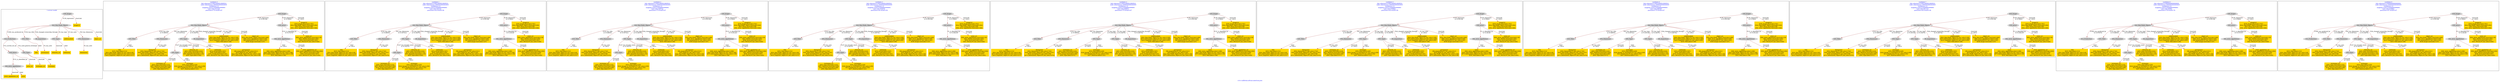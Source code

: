 digraph n0 {
fontcolor="blue"
remincross="true"
label="s14-s-california-african-american.json"
subgraph cluster_0 {
label="1-correct model"
n2[style="filled",color="white",fillcolor="lightgray",label="E12_Production1"];
n3[style="filled",color="white",fillcolor="lightgray",label="E39_Actor1"];
n4[style="filled",color="white",fillcolor="lightgray",label="E55_Type1"];
n5[style="filled",color="white",fillcolor="lightgray",label="E22_Man-Made_Object1"];
n6[style="filled",color="white",fillcolor="lightgray",label="E35_Title1"];
n7[style="filled",color="white",fillcolor="lightgray",label="E8_Acquisition1"];
n8[style="filled",color="white",fillcolor="lightgray",label="E55_Type2"];
n9[shape="plaintext",style="filled",fillcolor="gold",label="additionalInfo"];
n10[style="filled",color="white",fillcolor="lightgray",label="E54_Dimension1"];
n11[shape="plaintext",style="filled",fillcolor="gold",label="object_uri"];
n12[shape="plaintext",style="filled",fillcolor="gold",label="title"];
n13[style="filled",color="white",fillcolor="lightgray",label="E38_Image1"];
n14[shape="plaintext",style="filled",fillcolor="gold",label="imageUrl"];
n15[style="filled",color="white",fillcolor="lightgray",label="E82_Actor_Appellation1"];
n16[shape="plaintext",style="filled",fillcolor="gold",label="artist_uri"];
n17[shape="plaintext",style="filled",fillcolor="gold",label="dimensions"];
n18[shape="plaintext",style="filled",fillcolor="gold",label="technique_uri"];
n19[shape="plaintext",style="filled",fillcolor="gold",label="technique"];
n20[shape="plaintext",style="filled",fillcolor="gold",label="ethnicity_uri"];
n21[shape="plaintext",style="filled",fillcolor="gold",label="enthnicity"];
n22[shape="plaintext",style="filled",fillcolor="gold",label="artist_appellation_uri"];
n23[shape="plaintext",style="filled",fillcolor="gold",label="artist"];
n24[shape="plaintext",style="filled",fillcolor="gold",label="provenance"];
}
subgraph cluster_1 {
label="candidate 0\nlink coherence:0.09523809523809523\nnode coherence:0.13636363636363635\nconfidence:1.0\nmapping score:0.43006993006993\ncost:1302.531229\n-precision:0.75-recall:0.67"
n26[style="filled",color="white",fillcolor="lightgray",label="E22_Man-Made_Object1"];
n27[style="filled",color="white",fillcolor="lightgray",label="E35_Title1"];
n28[style="filled",color="white",fillcolor="lightgray",label="E54_Dimension1"];
n29[style="filled",color="white",fillcolor="lightgray",label="E55_Type2"];
n30[style="filled",color="white",fillcolor="lightgray",label="E8_Acquisition1"];
n31[style="filled",color="white",fillcolor="lightgray",label="E38_Image1"];
n32[style="filled",color="white",fillcolor="lightgray",label="E39_Actor1"];
n33[style="filled",color="white",fillcolor="lightgray",label="E82_Actor_Appellation1"];
n34[style="filled",color="white",fillcolor="lightgray",label="E55_Type1"];
n35[shape="plaintext",style="filled",fillcolor="gold",label="additionalInfo\n[E22_Man-Made_Object,P3_has_note,0.328]\n[E73_Information_Object,P3_has_note,0.268]\n[E33_Linguistic_Object,P3_has_note,0.255]\n[E35_Title,label,0.149]"];
n36[shape="plaintext",style="filled",fillcolor="gold",label="ethnicity_uri\n[E55_Type,classLink,0.633]\n[E74_Group,classLink,0.174]\n[E57_Material,classLink,0.152]\n[E55_Type,label,0.042]"];
n37[shape="plaintext",style="filled",fillcolor="gold",label="artist_uri\n[E82_Actor_Appellation,classLink,0.39]\n[E21_Person,classLink,0.293]\n[E39_Actor,classLink,0.291]\n[E21_Person,P3_has_note,0.026]"];
n38[shape="plaintext",style="filled",fillcolor="gold",label="provenance\n[E8_Acquisition,P3_has_note,0.511]\n[E30_Right,P3_has_note,0.302]\n[E22_Man-Made_Object,P3_has_note,0.108]\n[E73_Information_Object,P3_has_note,0.08]"];
n39[shape="plaintext",style="filled",fillcolor="gold",label="enthnicity\n[E74_Group,label,0.507]\n[E55_Type,label,0.245]\n[E74_Group,classLink,0.167]\n[E21_Person,P3_has_note,0.081]"];
n40[shape="plaintext",style="filled",fillcolor="gold",label="technique_uri\n[E55_Type,classLink,0.416]\n[E57_Material,classLink,0.265]\n[E74_Group,classLink,0.248]\n[E55_Type,label,0.071]"];
n41[shape="plaintext",style="filled",fillcolor="gold",label="dimensions\n[E54_Dimension,P3_has_note,0.743]\n[E22_Man-Made_Object,P3_has_note,0.101]\n[E34_Inscription,P3_has_note,0.08]\n[E73_Information_Object,P3_has_note,0.075]"];
n42[shape="plaintext",style="filled",fillcolor="gold",label="imageUrl\n[E38_Image,classLink,0.761]\n[E22_Man-Made_Object,classLink,0.092]\n[E53_Place,classLink,0.08]\n[E82_Actor_Appellation,classLink,0.068]"];
n43[shape="plaintext",style="filled",fillcolor="gold",label="title\n[E35_Title,label,0.312]\n[E22_Man-Made_Object,P3_has_note,0.26]\n[E73_Information_Object,P3_has_note,0.216]\n[E33_Linguistic_Object,P3_has_note,0.211]"];
n44[shape="plaintext",style="filled",fillcolor="gold",label="artist\n[E82_Actor_Appellation,label,0.496]\n[E22_Man-Made_Object,P3_has_note,0.198]\n[E73_Information_Object,P3_has_note,0.158]\n[E35_Title,label,0.148]"];
n45[shape="plaintext",style="filled",fillcolor="gold",label="artist_appellation_uri\n[E82_Actor_Appellation,classLink,0.684]\n[E21_Person,classLink,0.254]\n[E39_Actor,classLink,0.057]\n[E21_Person,P3_has_note,0.005]"];
n46[shape="plaintext",style="filled",fillcolor="gold",label="technique\n[E55_Type,label,0.428]\n[E29_Design_or_Procedure,P3_has_note,0.258]\n[E12_Production,P3_has_note,0.193]\n[E57_Material,label,0.121]"];
n47[shape="plaintext",style="filled",fillcolor="gold",label="object_uri\n[E22_Man-Made_Object,classLink,0.466]\n[E82_Actor_Appellation,label,0.206]\n[E8_Acquisition,P3_has_note,0.181]\n[E38_Image,classLink,0.147]"];
}
subgraph cluster_2 {
label="candidate 1\nlink coherence:0.09523809523809523\nnode coherence:0.13636363636363635\nconfidence:1.0\nmapping score:0.43006993006993\ncost:1302.540161\n-precision:0.62-recall:0.56"
n49[style="filled",color="white",fillcolor="lightgray",label="E22_Man-Made_Object1"];
n50[style="filled",color="white",fillcolor="lightgray",label="E35_Title1"];
n51[style="filled",color="white",fillcolor="lightgray",label="E54_Dimension1"];
n52[style="filled",color="white",fillcolor="lightgray",label="E55_Type2"];
n53[style="filled",color="white",fillcolor="lightgray",label="E8_Acquisition1"];
n54[style="filled",color="white",fillcolor="lightgray",label="E38_Image1"];
n55[style="filled",color="white",fillcolor="lightgray",label="E39_Actor1"];
n56[style="filled",color="white",fillcolor="lightgray",label="E82_Actor_Appellation1"];
n57[style="filled",color="white",fillcolor="lightgray",label="E55_Type1"];
n58[shape="plaintext",style="filled",fillcolor="gold",label="additionalInfo\n[E22_Man-Made_Object,P3_has_note,0.328]\n[E73_Information_Object,P3_has_note,0.268]\n[E33_Linguistic_Object,P3_has_note,0.255]\n[E35_Title,label,0.149]"];
n59[shape="plaintext",style="filled",fillcolor="gold",label="ethnicity_uri\n[E55_Type,classLink,0.633]\n[E74_Group,classLink,0.174]\n[E57_Material,classLink,0.152]\n[E55_Type,label,0.042]"];
n60[shape="plaintext",style="filled",fillcolor="gold",label="artist_uri\n[E82_Actor_Appellation,classLink,0.39]\n[E21_Person,classLink,0.293]\n[E39_Actor,classLink,0.291]\n[E21_Person,P3_has_note,0.026]"];
n61[shape="plaintext",style="filled",fillcolor="gold",label="provenance\n[E8_Acquisition,P3_has_note,0.511]\n[E30_Right,P3_has_note,0.302]\n[E22_Man-Made_Object,P3_has_note,0.108]\n[E73_Information_Object,P3_has_note,0.08]"];
n62[shape="plaintext",style="filled",fillcolor="gold",label="enthnicity\n[E74_Group,label,0.507]\n[E55_Type,label,0.245]\n[E74_Group,classLink,0.167]\n[E21_Person,P3_has_note,0.081]"];
n63[shape="plaintext",style="filled",fillcolor="gold",label="technique_uri\n[E55_Type,classLink,0.416]\n[E57_Material,classLink,0.265]\n[E74_Group,classLink,0.248]\n[E55_Type,label,0.071]"];
n64[shape="plaintext",style="filled",fillcolor="gold",label="dimensions\n[E54_Dimension,P3_has_note,0.743]\n[E22_Man-Made_Object,P3_has_note,0.101]\n[E34_Inscription,P3_has_note,0.08]\n[E73_Information_Object,P3_has_note,0.075]"];
n65[shape="plaintext",style="filled",fillcolor="gold",label="imageUrl\n[E38_Image,classLink,0.761]\n[E22_Man-Made_Object,classLink,0.092]\n[E53_Place,classLink,0.08]\n[E82_Actor_Appellation,classLink,0.068]"];
n66[shape="plaintext",style="filled",fillcolor="gold",label="title\n[E35_Title,label,0.312]\n[E22_Man-Made_Object,P3_has_note,0.26]\n[E73_Information_Object,P3_has_note,0.216]\n[E33_Linguistic_Object,P3_has_note,0.211]"];
n67[shape="plaintext",style="filled",fillcolor="gold",label="artist\n[E82_Actor_Appellation,label,0.496]\n[E22_Man-Made_Object,P3_has_note,0.198]\n[E73_Information_Object,P3_has_note,0.158]\n[E35_Title,label,0.148]"];
n68[shape="plaintext",style="filled",fillcolor="gold",label="artist_appellation_uri\n[E82_Actor_Appellation,classLink,0.684]\n[E21_Person,classLink,0.254]\n[E39_Actor,classLink,0.057]\n[E21_Person,P3_has_note,0.005]"];
n69[shape="plaintext",style="filled",fillcolor="gold",label="technique\n[E55_Type,label,0.428]\n[E29_Design_or_Procedure,P3_has_note,0.258]\n[E12_Production,P3_has_note,0.193]\n[E57_Material,label,0.121]"];
n70[shape="plaintext",style="filled",fillcolor="gold",label="object_uri\n[E22_Man-Made_Object,classLink,0.466]\n[E82_Actor_Appellation,label,0.206]\n[E8_Acquisition,P3_has_note,0.181]\n[E38_Image,classLink,0.147]"];
}
subgraph cluster_3 {
label="candidate 2\nlink coherence:0.09523809523809523\nnode coherence:0.13636363636363635\nconfidence:1.0\nmapping score:0.43006993006993\ncost:1302.549724\n-precision:0.75-recall:0.67"
n72[style="filled",color="white",fillcolor="lightgray",label="E22_Man-Made_Object1"];
n73[style="filled",color="white",fillcolor="lightgray",label="E35_Title1"];
n74[style="filled",color="white",fillcolor="lightgray",label="E54_Dimension1"];
n75[style="filled",color="white",fillcolor="lightgray",label="E55_Type2"];
n76[style="filled",color="white",fillcolor="lightgray",label="E8_Acquisition1"];
n77[style="filled",color="white",fillcolor="lightgray",label="E38_Image1"];
n78[style="filled",color="white",fillcolor="lightgray",label="E39_Actor1"];
n79[style="filled",color="white",fillcolor="lightgray",label="E82_Actor_Appellation2"];
n80[style="filled",color="white",fillcolor="lightgray",label="E55_Type1"];
n81[shape="plaintext",style="filled",fillcolor="gold",label="additionalInfo\n[E22_Man-Made_Object,P3_has_note,0.328]\n[E73_Information_Object,P3_has_note,0.268]\n[E33_Linguistic_Object,P3_has_note,0.255]\n[E35_Title,label,0.149]"];
n82[shape="plaintext",style="filled",fillcolor="gold",label="artist\n[E82_Actor_Appellation,label,0.496]\n[E22_Man-Made_Object,P3_has_note,0.198]\n[E73_Information_Object,P3_has_note,0.158]\n[E35_Title,label,0.148]"];
n83[shape="plaintext",style="filled",fillcolor="gold",label="ethnicity_uri\n[E55_Type,classLink,0.633]\n[E74_Group,classLink,0.174]\n[E57_Material,classLink,0.152]\n[E55_Type,label,0.042]"];
n84[shape="plaintext",style="filled",fillcolor="gold",label="artist_appellation_uri\n[E82_Actor_Appellation,classLink,0.684]\n[E21_Person,classLink,0.254]\n[E39_Actor,classLink,0.057]\n[E21_Person,P3_has_note,0.005]"];
n85[shape="plaintext",style="filled",fillcolor="gold",label="artist_uri\n[E82_Actor_Appellation,classLink,0.39]\n[E21_Person,classLink,0.293]\n[E39_Actor,classLink,0.291]\n[E21_Person,P3_has_note,0.026]"];
n86[shape="plaintext",style="filled",fillcolor="gold",label="provenance\n[E8_Acquisition,P3_has_note,0.511]\n[E30_Right,P3_has_note,0.302]\n[E22_Man-Made_Object,P3_has_note,0.108]\n[E73_Information_Object,P3_has_note,0.08]"];
n87[shape="plaintext",style="filled",fillcolor="gold",label="enthnicity\n[E74_Group,label,0.507]\n[E55_Type,label,0.245]\n[E74_Group,classLink,0.167]\n[E21_Person,P3_has_note,0.081]"];
n88[shape="plaintext",style="filled",fillcolor="gold",label="technique_uri\n[E55_Type,classLink,0.416]\n[E57_Material,classLink,0.265]\n[E74_Group,classLink,0.248]\n[E55_Type,label,0.071]"];
n89[shape="plaintext",style="filled",fillcolor="gold",label="dimensions\n[E54_Dimension,P3_has_note,0.743]\n[E22_Man-Made_Object,P3_has_note,0.101]\n[E34_Inscription,P3_has_note,0.08]\n[E73_Information_Object,P3_has_note,0.075]"];
n90[shape="plaintext",style="filled",fillcolor="gold",label="imageUrl\n[E38_Image,classLink,0.761]\n[E22_Man-Made_Object,classLink,0.092]\n[E53_Place,classLink,0.08]\n[E82_Actor_Appellation,classLink,0.068]"];
n91[shape="plaintext",style="filled",fillcolor="gold",label="title\n[E35_Title,label,0.312]\n[E22_Man-Made_Object,P3_has_note,0.26]\n[E73_Information_Object,P3_has_note,0.216]\n[E33_Linguistic_Object,P3_has_note,0.211]"];
n92[shape="plaintext",style="filled",fillcolor="gold",label="technique\n[E55_Type,label,0.428]\n[E29_Design_or_Procedure,P3_has_note,0.258]\n[E12_Production,P3_has_note,0.193]\n[E57_Material,label,0.121]"];
n93[shape="plaintext",style="filled",fillcolor="gold",label="object_uri\n[E22_Man-Made_Object,classLink,0.466]\n[E82_Actor_Appellation,label,0.206]\n[E8_Acquisition,P3_has_note,0.181]\n[E38_Image,classLink,0.147]"];
}
subgraph cluster_4 {
label="candidate 3\nlink coherence:0.09523809523809523\nnode coherence:0.13636363636363635\nconfidence:1.0\nmapping score:0.43006993006993\ncost:1302.552676\n-precision:0.62-recall:0.56"
n95[style="filled",color="white",fillcolor="lightgray",label="E22_Man-Made_Object1"];
n96[style="filled",color="white",fillcolor="lightgray",label="E35_Title1"];
n97[style="filled",color="white",fillcolor="lightgray",label="E54_Dimension1"];
n98[style="filled",color="white",fillcolor="lightgray",label="E55_Type2"];
n99[style="filled",color="white",fillcolor="lightgray",label="E8_Acquisition1"];
n100[style="filled",color="white",fillcolor="lightgray",label="E38_Image1"];
n101[style="filled",color="white",fillcolor="lightgray",label="E39_Actor1"];
n102[style="filled",color="white",fillcolor="lightgray",label="E82_Actor_Appellation2"];
n103[style="filled",color="white",fillcolor="lightgray",label="E55_Type1"];
n104[shape="plaintext",style="filled",fillcolor="gold",label="additionalInfo\n[E22_Man-Made_Object,P3_has_note,0.328]\n[E73_Information_Object,P3_has_note,0.268]\n[E33_Linguistic_Object,P3_has_note,0.255]\n[E35_Title,label,0.149]"];
n105[shape="plaintext",style="filled",fillcolor="gold",label="artist\n[E82_Actor_Appellation,label,0.496]\n[E22_Man-Made_Object,P3_has_note,0.198]\n[E73_Information_Object,P3_has_note,0.158]\n[E35_Title,label,0.148]"];
n106[shape="plaintext",style="filled",fillcolor="gold",label="ethnicity_uri\n[E55_Type,classLink,0.633]\n[E74_Group,classLink,0.174]\n[E57_Material,classLink,0.152]\n[E55_Type,label,0.042]"];
n107[shape="plaintext",style="filled",fillcolor="gold",label="artist_appellation_uri\n[E82_Actor_Appellation,classLink,0.684]\n[E21_Person,classLink,0.254]\n[E39_Actor,classLink,0.057]\n[E21_Person,P3_has_note,0.005]"];
n108[shape="plaintext",style="filled",fillcolor="gold",label="artist_uri\n[E82_Actor_Appellation,classLink,0.39]\n[E21_Person,classLink,0.293]\n[E39_Actor,classLink,0.291]\n[E21_Person,P3_has_note,0.026]"];
n109[shape="plaintext",style="filled",fillcolor="gold",label="provenance\n[E8_Acquisition,P3_has_note,0.511]\n[E30_Right,P3_has_note,0.302]\n[E22_Man-Made_Object,P3_has_note,0.108]\n[E73_Information_Object,P3_has_note,0.08]"];
n110[shape="plaintext",style="filled",fillcolor="gold",label="enthnicity\n[E74_Group,label,0.507]\n[E55_Type,label,0.245]\n[E74_Group,classLink,0.167]\n[E21_Person,P3_has_note,0.081]"];
n111[shape="plaintext",style="filled",fillcolor="gold",label="technique_uri\n[E55_Type,classLink,0.416]\n[E57_Material,classLink,0.265]\n[E74_Group,classLink,0.248]\n[E55_Type,label,0.071]"];
n112[shape="plaintext",style="filled",fillcolor="gold",label="dimensions\n[E54_Dimension,P3_has_note,0.743]\n[E22_Man-Made_Object,P3_has_note,0.101]\n[E34_Inscription,P3_has_note,0.08]\n[E73_Information_Object,P3_has_note,0.075]"];
n113[shape="plaintext",style="filled",fillcolor="gold",label="imageUrl\n[E38_Image,classLink,0.761]\n[E22_Man-Made_Object,classLink,0.092]\n[E53_Place,classLink,0.08]\n[E82_Actor_Appellation,classLink,0.068]"];
n114[shape="plaintext",style="filled",fillcolor="gold",label="title\n[E35_Title,label,0.312]\n[E22_Man-Made_Object,P3_has_note,0.26]\n[E73_Information_Object,P3_has_note,0.216]\n[E33_Linguistic_Object,P3_has_note,0.211]"];
n115[shape="plaintext",style="filled",fillcolor="gold",label="technique\n[E55_Type,label,0.428]\n[E29_Design_or_Procedure,P3_has_note,0.258]\n[E12_Production,P3_has_note,0.193]\n[E57_Material,label,0.121]"];
n116[shape="plaintext",style="filled",fillcolor="gold",label="object_uri\n[E22_Man-Made_Object,classLink,0.466]\n[E82_Actor_Appellation,label,0.206]\n[E8_Acquisition,P3_has_note,0.181]\n[E38_Image,classLink,0.147]"];
}
subgraph cluster_5 {
label="candidate 4\nlink coherence:0.09523809523809523\nnode coherence:0.13636363636363635\nconfidence:1.0\nmapping score:0.43006993006993\ncost:1302.669871\n-precision:0.75-recall:0.67"
n118[style="filled",color="white",fillcolor="lightgray",label="E22_Man-Made_Object1"];
n119[style="filled",color="white",fillcolor="lightgray",label="E35_Title1"];
n120[style="filled",color="white",fillcolor="lightgray",label="E54_Dimension1"];
n121[style="filled",color="white",fillcolor="lightgray",label="E55_Type1"];
n122[style="filled",color="white",fillcolor="lightgray",label="E55_Type2"];
n123[style="filled",color="white",fillcolor="lightgray",label="E8_Acquisition1"];
n124[style="filled",color="white",fillcolor="lightgray",label="E38_Image1"];
n125[style="filled",color="white",fillcolor="lightgray",label="E39_Actor1"];
n126[style="filled",color="white",fillcolor="lightgray",label="E82_Actor_Appellation1"];
n127[shape="plaintext",style="filled",fillcolor="gold",label="additionalInfo\n[E22_Man-Made_Object,P3_has_note,0.328]\n[E73_Information_Object,P3_has_note,0.268]\n[E33_Linguistic_Object,P3_has_note,0.255]\n[E35_Title,label,0.149]"];
n128[shape="plaintext",style="filled",fillcolor="gold",label="ethnicity_uri\n[E55_Type,classLink,0.633]\n[E74_Group,classLink,0.174]\n[E57_Material,classLink,0.152]\n[E55_Type,label,0.042]"];
n129[shape="plaintext",style="filled",fillcolor="gold",label="artist_uri\n[E82_Actor_Appellation,classLink,0.39]\n[E21_Person,classLink,0.293]\n[E39_Actor,classLink,0.291]\n[E21_Person,P3_has_note,0.026]"];
n130[shape="plaintext",style="filled",fillcolor="gold",label="provenance\n[E8_Acquisition,P3_has_note,0.511]\n[E30_Right,P3_has_note,0.302]\n[E22_Man-Made_Object,P3_has_note,0.108]\n[E73_Information_Object,P3_has_note,0.08]"];
n131[shape="plaintext",style="filled",fillcolor="gold",label="enthnicity\n[E74_Group,label,0.507]\n[E55_Type,label,0.245]\n[E74_Group,classLink,0.167]\n[E21_Person,P3_has_note,0.081]"];
n132[shape="plaintext",style="filled",fillcolor="gold",label="technique_uri\n[E55_Type,classLink,0.416]\n[E57_Material,classLink,0.265]\n[E74_Group,classLink,0.248]\n[E55_Type,label,0.071]"];
n133[shape="plaintext",style="filled",fillcolor="gold",label="dimensions\n[E54_Dimension,P3_has_note,0.743]\n[E22_Man-Made_Object,P3_has_note,0.101]\n[E34_Inscription,P3_has_note,0.08]\n[E73_Information_Object,P3_has_note,0.075]"];
n134[shape="plaintext",style="filled",fillcolor="gold",label="imageUrl\n[E38_Image,classLink,0.761]\n[E22_Man-Made_Object,classLink,0.092]\n[E53_Place,classLink,0.08]\n[E82_Actor_Appellation,classLink,0.068]"];
n135[shape="plaintext",style="filled",fillcolor="gold",label="title\n[E35_Title,label,0.312]\n[E22_Man-Made_Object,P3_has_note,0.26]\n[E73_Information_Object,P3_has_note,0.216]\n[E33_Linguistic_Object,P3_has_note,0.211]"];
n136[shape="plaintext",style="filled",fillcolor="gold",label="artist\n[E82_Actor_Appellation,label,0.496]\n[E22_Man-Made_Object,P3_has_note,0.198]\n[E73_Information_Object,P3_has_note,0.158]\n[E35_Title,label,0.148]"];
n137[shape="plaintext",style="filled",fillcolor="gold",label="artist_appellation_uri\n[E82_Actor_Appellation,classLink,0.684]\n[E21_Person,classLink,0.254]\n[E39_Actor,classLink,0.057]\n[E21_Person,P3_has_note,0.005]"];
n138[shape="plaintext",style="filled",fillcolor="gold",label="technique\n[E55_Type,label,0.428]\n[E29_Design_or_Procedure,P3_has_note,0.258]\n[E12_Production,P3_has_note,0.193]\n[E57_Material,label,0.121]"];
n139[shape="plaintext",style="filled",fillcolor="gold",label="object_uri\n[E22_Man-Made_Object,classLink,0.466]\n[E82_Actor_Appellation,label,0.206]\n[E8_Acquisition,P3_has_note,0.181]\n[E38_Image,classLink,0.147]"];
}
subgraph cluster_6 {
label="candidate 5\nlink coherence:0.09523809523809523\nnode coherence:0.13636363636363635\nconfidence:1.0\nmapping score:0.43006993006993\ncost:1302.678804\n-precision:0.62-recall:0.56"
n141[style="filled",color="white",fillcolor="lightgray",label="E22_Man-Made_Object1"];
n142[style="filled",color="white",fillcolor="lightgray",label="E35_Title1"];
n143[style="filled",color="white",fillcolor="lightgray",label="E54_Dimension1"];
n144[style="filled",color="white",fillcolor="lightgray",label="E55_Type1"];
n145[style="filled",color="white",fillcolor="lightgray",label="E55_Type2"];
n146[style="filled",color="white",fillcolor="lightgray",label="E8_Acquisition1"];
n147[style="filled",color="white",fillcolor="lightgray",label="E38_Image1"];
n148[style="filled",color="white",fillcolor="lightgray",label="E39_Actor1"];
n149[style="filled",color="white",fillcolor="lightgray",label="E82_Actor_Appellation1"];
n150[shape="plaintext",style="filled",fillcolor="gold",label="additionalInfo\n[E22_Man-Made_Object,P3_has_note,0.328]\n[E73_Information_Object,P3_has_note,0.268]\n[E33_Linguistic_Object,P3_has_note,0.255]\n[E35_Title,label,0.149]"];
n151[shape="plaintext",style="filled",fillcolor="gold",label="ethnicity_uri\n[E55_Type,classLink,0.633]\n[E74_Group,classLink,0.174]\n[E57_Material,classLink,0.152]\n[E55_Type,label,0.042]"];
n152[shape="plaintext",style="filled",fillcolor="gold",label="artist_uri\n[E82_Actor_Appellation,classLink,0.39]\n[E21_Person,classLink,0.293]\n[E39_Actor,classLink,0.291]\n[E21_Person,P3_has_note,0.026]"];
n153[shape="plaintext",style="filled",fillcolor="gold",label="provenance\n[E8_Acquisition,P3_has_note,0.511]\n[E30_Right,P3_has_note,0.302]\n[E22_Man-Made_Object,P3_has_note,0.108]\n[E73_Information_Object,P3_has_note,0.08]"];
n154[shape="plaintext",style="filled",fillcolor="gold",label="enthnicity\n[E74_Group,label,0.507]\n[E55_Type,label,0.245]\n[E74_Group,classLink,0.167]\n[E21_Person,P3_has_note,0.081]"];
n155[shape="plaintext",style="filled",fillcolor="gold",label="technique_uri\n[E55_Type,classLink,0.416]\n[E57_Material,classLink,0.265]\n[E74_Group,classLink,0.248]\n[E55_Type,label,0.071]"];
n156[shape="plaintext",style="filled",fillcolor="gold",label="dimensions\n[E54_Dimension,P3_has_note,0.743]\n[E22_Man-Made_Object,P3_has_note,0.101]\n[E34_Inscription,P3_has_note,0.08]\n[E73_Information_Object,P3_has_note,0.075]"];
n157[shape="plaintext",style="filled",fillcolor="gold",label="imageUrl\n[E38_Image,classLink,0.761]\n[E22_Man-Made_Object,classLink,0.092]\n[E53_Place,classLink,0.08]\n[E82_Actor_Appellation,classLink,0.068]"];
n158[shape="plaintext",style="filled",fillcolor="gold",label="title\n[E35_Title,label,0.312]\n[E22_Man-Made_Object,P3_has_note,0.26]\n[E73_Information_Object,P3_has_note,0.216]\n[E33_Linguistic_Object,P3_has_note,0.211]"];
n159[shape="plaintext",style="filled",fillcolor="gold",label="artist\n[E82_Actor_Appellation,label,0.496]\n[E22_Man-Made_Object,P3_has_note,0.198]\n[E73_Information_Object,P3_has_note,0.158]\n[E35_Title,label,0.148]"];
n160[shape="plaintext",style="filled",fillcolor="gold",label="artist_appellation_uri\n[E82_Actor_Appellation,classLink,0.684]\n[E21_Person,classLink,0.254]\n[E39_Actor,classLink,0.057]\n[E21_Person,P3_has_note,0.005]"];
n161[shape="plaintext",style="filled",fillcolor="gold",label="technique\n[E55_Type,label,0.428]\n[E29_Design_or_Procedure,P3_has_note,0.258]\n[E12_Production,P3_has_note,0.193]\n[E57_Material,label,0.121]"];
n162[shape="plaintext",style="filled",fillcolor="gold",label="object_uri\n[E22_Man-Made_Object,classLink,0.466]\n[E82_Actor_Appellation,label,0.206]\n[E8_Acquisition,P3_has_note,0.181]\n[E38_Image,classLink,0.147]"];
}
subgraph cluster_7 {
label="candidate 6\nlink coherence:0.09523809523809523\nnode coherence:0.13636363636363635\nconfidence:1.0\nmapping score:0.43006993006993\ncost:1302.688367\n-precision:0.75-recall:0.67"
n164[style="filled",color="white",fillcolor="lightgray",label="E22_Man-Made_Object1"];
n165[style="filled",color="white",fillcolor="lightgray",label="E35_Title1"];
n166[style="filled",color="white",fillcolor="lightgray",label="E54_Dimension1"];
n167[style="filled",color="white",fillcolor="lightgray",label="E55_Type1"];
n168[style="filled",color="white",fillcolor="lightgray",label="E55_Type2"];
n169[style="filled",color="white",fillcolor="lightgray",label="E8_Acquisition1"];
n170[style="filled",color="white",fillcolor="lightgray",label="E38_Image1"];
n171[style="filled",color="white",fillcolor="lightgray",label="E39_Actor1"];
n172[style="filled",color="white",fillcolor="lightgray",label="E82_Actor_Appellation2"];
n173[shape="plaintext",style="filled",fillcolor="gold",label="additionalInfo\n[E22_Man-Made_Object,P3_has_note,0.328]\n[E73_Information_Object,P3_has_note,0.268]\n[E33_Linguistic_Object,P3_has_note,0.255]\n[E35_Title,label,0.149]"];
n174[shape="plaintext",style="filled",fillcolor="gold",label="artist\n[E82_Actor_Appellation,label,0.496]\n[E22_Man-Made_Object,P3_has_note,0.198]\n[E73_Information_Object,P3_has_note,0.158]\n[E35_Title,label,0.148]"];
n175[shape="plaintext",style="filled",fillcolor="gold",label="ethnicity_uri\n[E55_Type,classLink,0.633]\n[E74_Group,classLink,0.174]\n[E57_Material,classLink,0.152]\n[E55_Type,label,0.042]"];
n176[shape="plaintext",style="filled",fillcolor="gold",label="artist_appellation_uri\n[E82_Actor_Appellation,classLink,0.684]\n[E21_Person,classLink,0.254]\n[E39_Actor,classLink,0.057]\n[E21_Person,P3_has_note,0.005]"];
n177[shape="plaintext",style="filled",fillcolor="gold",label="artist_uri\n[E82_Actor_Appellation,classLink,0.39]\n[E21_Person,classLink,0.293]\n[E39_Actor,classLink,0.291]\n[E21_Person,P3_has_note,0.026]"];
n178[shape="plaintext",style="filled",fillcolor="gold",label="provenance\n[E8_Acquisition,P3_has_note,0.511]\n[E30_Right,P3_has_note,0.302]\n[E22_Man-Made_Object,P3_has_note,0.108]\n[E73_Information_Object,P3_has_note,0.08]"];
n179[shape="plaintext",style="filled",fillcolor="gold",label="enthnicity\n[E74_Group,label,0.507]\n[E55_Type,label,0.245]\n[E74_Group,classLink,0.167]\n[E21_Person,P3_has_note,0.081]"];
n180[shape="plaintext",style="filled",fillcolor="gold",label="technique_uri\n[E55_Type,classLink,0.416]\n[E57_Material,classLink,0.265]\n[E74_Group,classLink,0.248]\n[E55_Type,label,0.071]"];
n181[shape="plaintext",style="filled",fillcolor="gold",label="dimensions\n[E54_Dimension,P3_has_note,0.743]\n[E22_Man-Made_Object,P3_has_note,0.101]\n[E34_Inscription,P3_has_note,0.08]\n[E73_Information_Object,P3_has_note,0.075]"];
n182[shape="plaintext",style="filled",fillcolor="gold",label="imageUrl\n[E38_Image,classLink,0.761]\n[E22_Man-Made_Object,classLink,0.092]\n[E53_Place,classLink,0.08]\n[E82_Actor_Appellation,classLink,0.068]"];
n183[shape="plaintext",style="filled",fillcolor="gold",label="title\n[E35_Title,label,0.312]\n[E22_Man-Made_Object,P3_has_note,0.26]\n[E73_Information_Object,P3_has_note,0.216]\n[E33_Linguistic_Object,P3_has_note,0.211]"];
n184[shape="plaintext",style="filled",fillcolor="gold",label="technique\n[E55_Type,label,0.428]\n[E29_Design_or_Procedure,P3_has_note,0.258]\n[E12_Production,P3_has_note,0.193]\n[E57_Material,label,0.121]"];
n185[shape="plaintext",style="filled",fillcolor="gold",label="object_uri\n[E22_Man-Made_Object,classLink,0.466]\n[E82_Actor_Appellation,label,0.206]\n[E8_Acquisition,P3_has_note,0.181]\n[E38_Image,classLink,0.147]"];
}
subgraph cluster_8 {
label="candidate 7\nlink coherence:0.09523809523809523\nnode coherence:0.13636363636363635\nconfidence:1.0\nmapping score:0.43006993006993\ncost:1302.691319\n-precision:0.62-recall:0.56"
n187[style="filled",color="white",fillcolor="lightgray",label="E22_Man-Made_Object1"];
n188[style="filled",color="white",fillcolor="lightgray",label="E35_Title1"];
n189[style="filled",color="white",fillcolor="lightgray",label="E54_Dimension1"];
n190[style="filled",color="white",fillcolor="lightgray",label="E55_Type1"];
n191[style="filled",color="white",fillcolor="lightgray",label="E55_Type2"];
n192[style="filled",color="white",fillcolor="lightgray",label="E8_Acquisition1"];
n193[style="filled",color="white",fillcolor="lightgray",label="E38_Image1"];
n194[style="filled",color="white",fillcolor="lightgray",label="E39_Actor1"];
n195[style="filled",color="white",fillcolor="lightgray",label="E82_Actor_Appellation2"];
n196[shape="plaintext",style="filled",fillcolor="gold",label="additionalInfo\n[E22_Man-Made_Object,P3_has_note,0.328]\n[E73_Information_Object,P3_has_note,0.268]\n[E33_Linguistic_Object,P3_has_note,0.255]\n[E35_Title,label,0.149]"];
n197[shape="plaintext",style="filled",fillcolor="gold",label="artist\n[E82_Actor_Appellation,label,0.496]\n[E22_Man-Made_Object,P3_has_note,0.198]\n[E73_Information_Object,P3_has_note,0.158]\n[E35_Title,label,0.148]"];
n198[shape="plaintext",style="filled",fillcolor="gold",label="ethnicity_uri\n[E55_Type,classLink,0.633]\n[E74_Group,classLink,0.174]\n[E57_Material,classLink,0.152]\n[E55_Type,label,0.042]"];
n199[shape="plaintext",style="filled",fillcolor="gold",label="artist_appellation_uri\n[E82_Actor_Appellation,classLink,0.684]\n[E21_Person,classLink,0.254]\n[E39_Actor,classLink,0.057]\n[E21_Person,P3_has_note,0.005]"];
n200[shape="plaintext",style="filled",fillcolor="gold",label="artist_uri\n[E82_Actor_Appellation,classLink,0.39]\n[E21_Person,classLink,0.293]\n[E39_Actor,classLink,0.291]\n[E21_Person,P3_has_note,0.026]"];
n201[shape="plaintext",style="filled",fillcolor="gold",label="provenance\n[E8_Acquisition,P3_has_note,0.511]\n[E30_Right,P3_has_note,0.302]\n[E22_Man-Made_Object,P3_has_note,0.108]\n[E73_Information_Object,P3_has_note,0.08]"];
n202[shape="plaintext",style="filled",fillcolor="gold",label="enthnicity\n[E74_Group,label,0.507]\n[E55_Type,label,0.245]\n[E74_Group,classLink,0.167]\n[E21_Person,P3_has_note,0.081]"];
n203[shape="plaintext",style="filled",fillcolor="gold",label="technique_uri\n[E55_Type,classLink,0.416]\n[E57_Material,classLink,0.265]\n[E74_Group,classLink,0.248]\n[E55_Type,label,0.071]"];
n204[shape="plaintext",style="filled",fillcolor="gold",label="dimensions\n[E54_Dimension,P3_has_note,0.743]\n[E22_Man-Made_Object,P3_has_note,0.101]\n[E34_Inscription,P3_has_note,0.08]\n[E73_Information_Object,P3_has_note,0.075]"];
n205[shape="plaintext",style="filled",fillcolor="gold",label="imageUrl\n[E38_Image,classLink,0.761]\n[E22_Man-Made_Object,classLink,0.092]\n[E53_Place,classLink,0.08]\n[E82_Actor_Appellation,classLink,0.068]"];
n206[shape="plaintext",style="filled",fillcolor="gold",label="title\n[E35_Title,label,0.312]\n[E22_Man-Made_Object,P3_has_note,0.26]\n[E73_Information_Object,P3_has_note,0.216]\n[E33_Linguistic_Object,P3_has_note,0.211]"];
n207[shape="plaintext",style="filled",fillcolor="gold",label="technique\n[E55_Type,label,0.428]\n[E29_Design_or_Procedure,P3_has_note,0.258]\n[E12_Production,P3_has_note,0.193]\n[E57_Material,label,0.121]"];
n208[shape="plaintext",style="filled",fillcolor="gold",label="object_uri\n[E22_Man-Made_Object,classLink,0.466]\n[E82_Actor_Appellation,label,0.206]\n[E8_Acquisition,P3_has_note,0.181]\n[E38_Image,classLink,0.147]"];
}
subgraph cluster_9 {
label="candidate 8\nlink coherence:0.09090909090909091\nnode coherence:0.13636363636363635\nconfidence:1.0\nmapping score:0.43006993006993\ncost:1302.90993\n-precision:0.78-recall:0.78"
n210[style="filled",color="white",fillcolor="lightgray",label="E22_Man-Made_Object1"];
n211[style="filled",color="white",fillcolor="lightgray",label="E12_Production1"];
n212[style="filled",color="white",fillcolor="lightgray",label="E35_Title1"];
n213[style="filled",color="white",fillcolor="lightgray",label="E54_Dimension1"];
n214[style="filled",color="white",fillcolor="lightgray",label="E55_Type2"];
n215[style="filled",color="white",fillcolor="lightgray",label="E8_Acquisition1"];
n216[style="filled",color="white",fillcolor="lightgray",label="E38_Image1"];
n217[style="filled",color="white",fillcolor="lightgray",label="E39_Actor1"];
n218[style="filled",color="white",fillcolor="lightgray",label="E82_Actor_Appellation1"];
n219[style="filled",color="white",fillcolor="lightgray",label="E55_Type1"];
n220[shape="plaintext",style="filled",fillcolor="gold",label="additionalInfo\n[E22_Man-Made_Object,P3_has_note,0.328]\n[E73_Information_Object,P3_has_note,0.268]\n[E33_Linguistic_Object,P3_has_note,0.255]\n[E35_Title,label,0.149]"];
n221[shape="plaintext",style="filled",fillcolor="gold",label="ethnicity_uri\n[E55_Type,classLink,0.633]\n[E74_Group,classLink,0.174]\n[E57_Material,classLink,0.152]\n[E55_Type,label,0.042]"];
n222[shape="plaintext",style="filled",fillcolor="gold",label="artist_uri\n[E82_Actor_Appellation,classLink,0.39]\n[E21_Person,classLink,0.293]\n[E39_Actor,classLink,0.291]\n[E21_Person,P3_has_note,0.026]"];
n223[shape="plaintext",style="filled",fillcolor="gold",label="provenance\n[E8_Acquisition,P3_has_note,0.511]\n[E30_Right,P3_has_note,0.302]\n[E22_Man-Made_Object,P3_has_note,0.108]\n[E73_Information_Object,P3_has_note,0.08]"];
n224[shape="plaintext",style="filled",fillcolor="gold",label="enthnicity\n[E74_Group,label,0.507]\n[E55_Type,label,0.245]\n[E74_Group,classLink,0.167]\n[E21_Person,P3_has_note,0.081]"];
n225[shape="plaintext",style="filled",fillcolor="gold",label="technique_uri\n[E55_Type,classLink,0.416]\n[E57_Material,classLink,0.265]\n[E74_Group,classLink,0.248]\n[E55_Type,label,0.071]"];
n226[shape="plaintext",style="filled",fillcolor="gold",label="dimensions\n[E54_Dimension,P3_has_note,0.743]\n[E22_Man-Made_Object,P3_has_note,0.101]\n[E34_Inscription,P3_has_note,0.08]\n[E73_Information_Object,P3_has_note,0.075]"];
n227[shape="plaintext",style="filled",fillcolor="gold",label="imageUrl\n[E38_Image,classLink,0.761]\n[E22_Man-Made_Object,classLink,0.092]\n[E53_Place,classLink,0.08]\n[E82_Actor_Appellation,classLink,0.068]"];
n228[shape="plaintext",style="filled",fillcolor="gold",label="title\n[E35_Title,label,0.312]\n[E22_Man-Made_Object,P3_has_note,0.26]\n[E73_Information_Object,P3_has_note,0.216]\n[E33_Linguistic_Object,P3_has_note,0.211]"];
n229[shape="plaintext",style="filled",fillcolor="gold",label="artist\n[E82_Actor_Appellation,label,0.496]\n[E22_Man-Made_Object,P3_has_note,0.198]\n[E73_Information_Object,P3_has_note,0.158]\n[E35_Title,label,0.148]"];
n230[shape="plaintext",style="filled",fillcolor="gold",label="artist_appellation_uri\n[E82_Actor_Appellation,classLink,0.684]\n[E21_Person,classLink,0.254]\n[E39_Actor,classLink,0.057]\n[E21_Person,P3_has_note,0.005]"];
n231[shape="plaintext",style="filled",fillcolor="gold",label="technique\n[E55_Type,label,0.428]\n[E29_Design_or_Procedure,P3_has_note,0.258]\n[E12_Production,P3_has_note,0.193]\n[E57_Material,label,0.121]"];
n232[shape="plaintext",style="filled",fillcolor="gold",label="object_uri\n[E22_Man-Made_Object,classLink,0.466]\n[E82_Actor_Appellation,label,0.206]\n[E8_Acquisition,P3_has_note,0.181]\n[E38_Image,classLink,0.147]"];
}
subgraph cluster_10 {
label="candidate 9\nlink coherence:0.09090909090909091\nnode coherence:0.13636363636363635\nconfidence:1.0\nmapping score:0.43006993006993\ncost:1302.918863\n-precision:0.67-recall:0.67"
n234[style="filled",color="white",fillcolor="lightgray",label="E22_Man-Made_Object1"];
n235[style="filled",color="white",fillcolor="lightgray",label="E12_Production1"];
n236[style="filled",color="white",fillcolor="lightgray",label="E35_Title1"];
n237[style="filled",color="white",fillcolor="lightgray",label="E54_Dimension1"];
n238[style="filled",color="white",fillcolor="lightgray",label="E55_Type2"];
n239[style="filled",color="white",fillcolor="lightgray",label="E8_Acquisition1"];
n240[style="filled",color="white",fillcolor="lightgray",label="E38_Image1"];
n241[style="filled",color="white",fillcolor="lightgray",label="E39_Actor1"];
n242[style="filled",color="white",fillcolor="lightgray",label="E82_Actor_Appellation1"];
n243[style="filled",color="white",fillcolor="lightgray",label="E55_Type1"];
n244[shape="plaintext",style="filled",fillcolor="gold",label="additionalInfo\n[E22_Man-Made_Object,P3_has_note,0.328]\n[E73_Information_Object,P3_has_note,0.268]\n[E33_Linguistic_Object,P3_has_note,0.255]\n[E35_Title,label,0.149]"];
n245[shape="plaintext",style="filled",fillcolor="gold",label="ethnicity_uri\n[E55_Type,classLink,0.633]\n[E74_Group,classLink,0.174]\n[E57_Material,classLink,0.152]\n[E55_Type,label,0.042]"];
n246[shape="plaintext",style="filled",fillcolor="gold",label="artist_uri\n[E82_Actor_Appellation,classLink,0.39]\n[E21_Person,classLink,0.293]\n[E39_Actor,classLink,0.291]\n[E21_Person,P3_has_note,0.026]"];
n247[shape="plaintext",style="filled",fillcolor="gold",label="provenance\n[E8_Acquisition,P3_has_note,0.511]\n[E30_Right,P3_has_note,0.302]\n[E22_Man-Made_Object,P3_has_note,0.108]\n[E73_Information_Object,P3_has_note,0.08]"];
n248[shape="plaintext",style="filled",fillcolor="gold",label="enthnicity\n[E74_Group,label,0.507]\n[E55_Type,label,0.245]\n[E74_Group,classLink,0.167]\n[E21_Person,P3_has_note,0.081]"];
n249[shape="plaintext",style="filled",fillcolor="gold",label="technique_uri\n[E55_Type,classLink,0.416]\n[E57_Material,classLink,0.265]\n[E74_Group,classLink,0.248]\n[E55_Type,label,0.071]"];
n250[shape="plaintext",style="filled",fillcolor="gold",label="dimensions\n[E54_Dimension,P3_has_note,0.743]\n[E22_Man-Made_Object,P3_has_note,0.101]\n[E34_Inscription,P3_has_note,0.08]\n[E73_Information_Object,P3_has_note,0.075]"];
n251[shape="plaintext",style="filled",fillcolor="gold",label="imageUrl\n[E38_Image,classLink,0.761]\n[E22_Man-Made_Object,classLink,0.092]\n[E53_Place,classLink,0.08]\n[E82_Actor_Appellation,classLink,0.068]"];
n252[shape="plaintext",style="filled",fillcolor="gold",label="title\n[E35_Title,label,0.312]\n[E22_Man-Made_Object,P3_has_note,0.26]\n[E73_Information_Object,P3_has_note,0.216]\n[E33_Linguistic_Object,P3_has_note,0.211]"];
n253[shape="plaintext",style="filled",fillcolor="gold",label="artist\n[E82_Actor_Appellation,label,0.496]\n[E22_Man-Made_Object,P3_has_note,0.198]\n[E73_Information_Object,P3_has_note,0.158]\n[E35_Title,label,0.148]"];
n254[shape="plaintext",style="filled",fillcolor="gold",label="artist_appellation_uri\n[E82_Actor_Appellation,classLink,0.684]\n[E21_Person,classLink,0.254]\n[E39_Actor,classLink,0.057]\n[E21_Person,P3_has_note,0.005]"];
n255[shape="plaintext",style="filled",fillcolor="gold",label="technique\n[E55_Type,label,0.428]\n[E29_Design_or_Procedure,P3_has_note,0.258]\n[E12_Production,P3_has_note,0.193]\n[E57_Material,label,0.121]"];
n256[shape="plaintext",style="filled",fillcolor="gold",label="object_uri\n[E22_Man-Made_Object,classLink,0.466]\n[E82_Actor_Appellation,label,0.206]\n[E8_Acquisition,P3_has_note,0.181]\n[E38_Image,classLink,0.147]"];
}
n2 -> n3[color="brown",fontcolor="black",label="P14_carried_out_by"]
n2 -> n4[color="brown",fontcolor="black",label="P32_used_general_technique"]
n5 -> n6[color="brown",fontcolor="black",label="P102_has_title"]
n5 -> n2[color="brown",fontcolor="black",label="P108i_was_produced_by"]
n5 -> n7[color="brown",fontcolor="black",label="P24i_changed_ownership_through"]
n5 -> n8[color="brown",fontcolor="black",label="P2_has_type"]
n5 -> n9[color="brown",fontcolor="black",label="P3_has_note"]
n5 -> n10[color="brown",fontcolor="black",label="P43_has_dimension"]
n5 -> n11[color="brown",fontcolor="black",label="classLink"]
n6 -> n12[color="brown",fontcolor="black",label="label"]
n13 -> n5[color="brown",fontcolor="black",label="P138_represents"]
n13 -> n14[color="brown",fontcolor="black",label="classLink"]
n3 -> n15[color="brown",fontcolor="black",label="P131_is_identified_by"]
n3 -> n16[color="brown",fontcolor="black",label="classLink"]
n10 -> n17[color="brown",fontcolor="black",label="P3_has_note"]
n4 -> n18[color="brown",fontcolor="black",label="classLink"]
n4 -> n19[color="brown",fontcolor="black",label="label"]
n8 -> n20[color="brown",fontcolor="black",label="classLink"]
n8 -> n21[color="brown",fontcolor="black",label="label"]
n15 -> n22[color="brown",fontcolor="black",label="classLink"]
n15 -> n23[color="brown",fontcolor="black",label="label"]
n7 -> n24[color="brown",fontcolor="black",label="P3_has_note"]
n26 -> n27[color="brown",fontcolor="black",label="P102_has_title\nw=0.389351"]
n26 -> n28[color="brown",fontcolor="black",label="P43_has_dimension\nw=0.357412"]
n26 -> n29[color="brown",fontcolor="black",label="P2_has_type\nw=0.162701"]
n26 -> n30[color="brown",fontcolor="black",label="P24i_changed_ownership_through\nw=0.385762"]
n31 -> n26[color="brown",fontcolor="black",label="P138_represents\nw=0.301344"]
n31 -> n32[color="brown",fontcolor="black",label="P138_represents\nw=0.39921"]
n32 -> n33[color="brown",fontcolor="black",label="P131_is_identified_by\nw=0.372747"]
n29 -> n34[color="brown",fontcolor="black",label="P127_has_broader_term\nw=0.162701"]
n26 -> n35[color="brown",fontcolor="black",label="P3_has_note\nw=100.0"]
n29 -> n36[color="brown",fontcolor="black",label="classLink\nw=100.0"]
n32 -> n37[color="brown",fontcolor="black",label="classLink\nw=100.0"]
n30 -> n38[color="brown",fontcolor="black",label="P3_has_note\nw=100.0"]
n29 -> n39[color="brown",fontcolor="black",label="label\nw=100.0"]
n34 -> n40[color="brown",fontcolor="black",label="classLink\nw=100.0"]
n28 -> n41[color="brown",fontcolor="black",label="P3_has_note\nw=100.0"]
n31 -> n42[color="brown",fontcolor="black",label="classLink\nw=100.0"]
n27 -> n43[color="brown",fontcolor="black",label="label\nw=100.0"]
n33 -> n44[color="brown",fontcolor="black",label="label\nw=100.0"]
n33 -> n45[color="brown",fontcolor="black",label="classLink\nw=100.0"]
n34 -> n46[color="brown",fontcolor="black",label="label\nw=100.0"]
n26 -> n47[color="brown",fontcolor="black",label="classLink\nw=100.0"]
n49 -> n50[color="brown",fontcolor="black",label="P102_has_title\nw=0.389351"]
n49 -> n51[color="brown",fontcolor="black",label="P43_has_dimension\nw=0.357412"]
n49 -> n52[color="brown",fontcolor="black",label="P2_has_type\nw=0.162701"]
n49 -> n53[color="brown",fontcolor="black",label="P24i_changed_ownership_through\nw=0.385762"]
n54 -> n49[color="brown",fontcolor="black",label="P138_represents\nw=0.301344"]
n54 -> n55[color="brown",fontcolor="black",label="P138_represents\nw=0.39921"]
n55 -> n56[color="brown",fontcolor="black",label="P1_is_identified_by\nw=0.38168"]
n52 -> n57[color="brown",fontcolor="black",label="P127_has_broader_term\nw=0.162701"]
n49 -> n58[color="brown",fontcolor="black",label="P3_has_note\nw=100.0"]
n52 -> n59[color="brown",fontcolor="black",label="classLink\nw=100.0"]
n55 -> n60[color="brown",fontcolor="black",label="classLink\nw=100.0"]
n53 -> n61[color="brown",fontcolor="black",label="P3_has_note\nw=100.0"]
n52 -> n62[color="brown",fontcolor="black",label="label\nw=100.0"]
n57 -> n63[color="brown",fontcolor="black",label="classLink\nw=100.0"]
n51 -> n64[color="brown",fontcolor="black",label="P3_has_note\nw=100.0"]
n54 -> n65[color="brown",fontcolor="black",label="classLink\nw=100.0"]
n50 -> n66[color="brown",fontcolor="black",label="label\nw=100.0"]
n56 -> n67[color="brown",fontcolor="black",label="label\nw=100.0"]
n56 -> n68[color="brown",fontcolor="black",label="classLink\nw=100.0"]
n57 -> n69[color="brown",fontcolor="black",label="label\nw=100.0"]
n49 -> n70[color="brown",fontcolor="black",label="classLink\nw=100.0"]
n72 -> n73[color="brown",fontcolor="black",label="P102_has_title\nw=0.389351"]
n72 -> n74[color="brown",fontcolor="black",label="P43_has_dimension\nw=0.357412"]
n72 -> n75[color="brown",fontcolor="black",label="P2_has_type\nw=0.162701"]
n72 -> n76[color="brown",fontcolor="black",label="P24i_changed_ownership_through\nw=0.385762"]
n77 -> n72[color="brown",fontcolor="black",label="P138_represents\nw=0.301344"]
n77 -> n78[color="brown",fontcolor="black",label="P138_represents\nw=0.39921"]
n78 -> n79[color="brown",fontcolor="black",label="P131_is_identified_by\nw=0.391243"]
n75 -> n80[color="brown",fontcolor="black",label="P127_has_broader_term\nw=0.162701"]
n72 -> n81[color="brown",fontcolor="black",label="P3_has_note\nw=100.0"]
n79 -> n82[color="brown",fontcolor="black",label="label\nw=100.0"]
n75 -> n83[color="brown",fontcolor="black",label="classLink\nw=100.0"]
n79 -> n84[color="brown",fontcolor="black",label="classLink\nw=100.0"]
n78 -> n85[color="brown",fontcolor="black",label="classLink\nw=100.0"]
n76 -> n86[color="brown",fontcolor="black",label="P3_has_note\nw=100.0"]
n75 -> n87[color="brown",fontcolor="black",label="label\nw=100.0"]
n80 -> n88[color="brown",fontcolor="black",label="classLink\nw=100.0"]
n74 -> n89[color="brown",fontcolor="black",label="P3_has_note\nw=100.0"]
n77 -> n90[color="brown",fontcolor="black",label="classLink\nw=100.0"]
n73 -> n91[color="brown",fontcolor="black",label="label\nw=100.0"]
n80 -> n92[color="brown",fontcolor="black",label="label\nw=100.0"]
n72 -> n93[color="brown",fontcolor="black",label="classLink\nw=100.0"]
n95 -> n96[color="brown",fontcolor="black",label="P102_has_title\nw=0.389351"]
n95 -> n97[color="brown",fontcolor="black",label="P43_has_dimension\nw=0.357412"]
n95 -> n98[color="brown",fontcolor="black",label="P2_has_type\nw=0.162701"]
n95 -> n99[color="brown",fontcolor="black",label="P24i_changed_ownership_through\nw=0.385762"]
n100 -> n95[color="brown",fontcolor="black",label="P138_represents\nw=0.301344"]
n100 -> n101[color="brown",fontcolor="black",label="P138_represents\nw=0.39921"]
n101 -> n102[color="brown",fontcolor="black",label="P1_is_identified_by\nw=0.394195"]
n98 -> n103[color="brown",fontcolor="black",label="P127_has_broader_term\nw=0.162701"]
n95 -> n104[color="brown",fontcolor="black",label="P3_has_note\nw=100.0"]
n102 -> n105[color="brown",fontcolor="black",label="label\nw=100.0"]
n98 -> n106[color="brown",fontcolor="black",label="classLink\nw=100.0"]
n102 -> n107[color="brown",fontcolor="black",label="classLink\nw=100.0"]
n101 -> n108[color="brown",fontcolor="black",label="classLink\nw=100.0"]
n99 -> n109[color="brown",fontcolor="black",label="P3_has_note\nw=100.0"]
n98 -> n110[color="brown",fontcolor="black",label="label\nw=100.0"]
n103 -> n111[color="brown",fontcolor="black",label="classLink\nw=100.0"]
n97 -> n112[color="brown",fontcolor="black",label="P3_has_note\nw=100.0"]
n100 -> n113[color="brown",fontcolor="black",label="classLink\nw=100.0"]
n96 -> n114[color="brown",fontcolor="black",label="label\nw=100.0"]
n103 -> n115[color="brown",fontcolor="black",label="label\nw=100.0"]
n95 -> n116[color="brown",fontcolor="black",label="classLink\nw=100.0"]
n118 -> n119[color="brown",fontcolor="black",label="P102_has_title\nw=0.389351"]
n118 -> n120[color="brown",fontcolor="black",label="P43_has_dimension\nw=0.357412"]
n118 -> n121[color="brown",fontcolor="black",label="P2_has_type\nw=0.301344"]
n118 -> n122[color="brown",fontcolor="black",label="P2_has_type\nw=0.162701"]
n118 -> n123[color="brown",fontcolor="black",label="P24i_changed_ownership_through\nw=0.385762"]
n124 -> n118[color="brown",fontcolor="black",label="P138_represents\nw=0.301344"]
n124 -> n125[color="brown",fontcolor="black",label="P138_represents\nw=0.39921"]
n125 -> n126[color="brown",fontcolor="black",label="P131_is_identified_by\nw=0.372747"]
n118 -> n127[color="brown",fontcolor="black",label="P3_has_note\nw=100.0"]
n122 -> n128[color="brown",fontcolor="black",label="classLink\nw=100.0"]
n125 -> n129[color="brown",fontcolor="black",label="classLink\nw=100.0"]
n123 -> n130[color="brown",fontcolor="black",label="P3_has_note\nw=100.0"]
n122 -> n131[color="brown",fontcolor="black",label="label\nw=100.0"]
n121 -> n132[color="brown",fontcolor="black",label="classLink\nw=100.0"]
n120 -> n133[color="brown",fontcolor="black",label="P3_has_note\nw=100.0"]
n124 -> n134[color="brown",fontcolor="black",label="classLink\nw=100.0"]
n119 -> n135[color="brown",fontcolor="black",label="label\nw=100.0"]
n126 -> n136[color="brown",fontcolor="black",label="label\nw=100.0"]
n126 -> n137[color="brown",fontcolor="black",label="classLink\nw=100.0"]
n121 -> n138[color="brown",fontcolor="black",label="label\nw=100.0"]
n118 -> n139[color="brown",fontcolor="black",label="classLink\nw=100.0"]
n141 -> n142[color="brown",fontcolor="black",label="P102_has_title\nw=0.389351"]
n141 -> n143[color="brown",fontcolor="black",label="P43_has_dimension\nw=0.357412"]
n141 -> n144[color="brown",fontcolor="black",label="P2_has_type\nw=0.301344"]
n141 -> n145[color="brown",fontcolor="black",label="P2_has_type\nw=0.162701"]
n141 -> n146[color="brown",fontcolor="black",label="P24i_changed_ownership_through\nw=0.385762"]
n147 -> n141[color="brown",fontcolor="black",label="P138_represents\nw=0.301344"]
n147 -> n148[color="brown",fontcolor="black",label="P138_represents\nw=0.39921"]
n148 -> n149[color="brown",fontcolor="black",label="P1_is_identified_by\nw=0.38168"]
n141 -> n150[color="brown",fontcolor="black",label="P3_has_note\nw=100.0"]
n145 -> n151[color="brown",fontcolor="black",label="classLink\nw=100.0"]
n148 -> n152[color="brown",fontcolor="black",label="classLink\nw=100.0"]
n146 -> n153[color="brown",fontcolor="black",label="P3_has_note\nw=100.0"]
n145 -> n154[color="brown",fontcolor="black",label="label\nw=100.0"]
n144 -> n155[color="brown",fontcolor="black",label="classLink\nw=100.0"]
n143 -> n156[color="brown",fontcolor="black",label="P3_has_note\nw=100.0"]
n147 -> n157[color="brown",fontcolor="black",label="classLink\nw=100.0"]
n142 -> n158[color="brown",fontcolor="black",label="label\nw=100.0"]
n149 -> n159[color="brown",fontcolor="black",label="label\nw=100.0"]
n149 -> n160[color="brown",fontcolor="black",label="classLink\nw=100.0"]
n144 -> n161[color="brown",fontcolor="black",label="label\nw=100.0"]
n141 -> n162[color="brown",fontcolor="black",label="classLink\nw=100.0"]
n164 -> n165[color="brown",fontcolor="black",label="P102_has_title\nw=0.389351"]
n164 -> n166[color="brown",fontcolor="black",label="P43_has_dimension\nw=0.357412"]
n164 -> n167[color="brown",fontcolor="black",label="P2_has_type\nw=0.301344"]
n164 -> n168[color="brown",fontcolor="black",label="P2_has_type\nw=0.162701"]
n164 -> n169[color="brown",fontcolor="black",label="P24i_changed_ownership_through\nw=0.385762"]
n170 -> n164[color="brown",fontcolor="black",label="P138_represents\nw=0.301344"]
n170 -> n171[color="brown",fontcolor="black",label="P138_represents\nw=0.39921"]
n171 -> n172[color="brown",fontcolor="black",label="P131_is_identified_by\nw=0.391243"]
n164 -> n173[color="brown",fontcolor="black",label="P3_has_note\nw=100.0"]
n172 -> n174[color="brown",fontcolor="black",label="label\nw=100.0"]
n168 -> n175[color="brown",fontcolor="black",label="classLink\nw=100.0"]
n172 -> n176[color="brown",fontcolor="black",label="classLink\nw=100.0"]
n171 -> n177[color="brown",fontcolor="black",label="classLink\nw=100.0"]
n169 -> n178[color="brown",fontcolor="black",label="P3_has_note\nw=100.0"]
n168 -> n179[color="brown",fontcolor="black",label="label\nw=100.0"]
n167 -> n180[color="brown",fontcolor="black",label="classLink\nw=100.0"]
n166 -> n181[color="brown",fontcolor="black",label="P3_has_note\nw=100.0"]
n170 -> n182[color="brown",fontcolor="black",label="classLink\nw=100.0"]
n165 -> n183[color="brown",fontcolor="black",label="label\nw=100.0"]
n167 -> n184[color="brown",fontcolor="black",label="label\nw=100.0"]
n164 -> n185[color="brown",fontcolor="black",label="classLink\nw=100.0"]
n187 -> n188[color="brown",fontcolor="black",label="P102_has_title\nw=0.389351"]
n187 -> n189[color="brown",fontcolor="black",label="P43_has_dimension\nw=0.357412"]
n187 -> n190[color="brown",fontcolor="black",label="P2_has_type\nw=0.301344"]
n187 -> n191[color="brown",fontcolor="black",label="P2_has_type\nw=0.162701"]
n187 -> n192[color="brown",fontcolor="black",label="P24i_changed_ownership_through\nw=0.385762"]
n193 -> n187[color="brown",fontcolor="black",label="P138_represents\nw=0.301344"]
n193 -> n194[color="brown",fontcolor="black",label="P138_represents\nw=0.39921"]
n194 -> n195[color="brown",fontcolor="black",label="P1_is_identified_by\nw=0.394195"]
n187 -> n196[color="brown",fontcolor="black",label="P3_has_note\nw=100.0"]
n195 -> n197[color="brown",fontcolor="black",label="label\nw=100.0"]
n191 -> n198[color="brown",fontcolor="black",label="classLink\nw=100.0"]
n195 -> n199[color="brown",fontcolor="black",label="classLink\nw=100.0"]
n194 -> n200[color="brown",fontcolor="black",label="classLink\nw=100.0"]
n192 -> n201[color="brown",fontcolor="black",label="P3_has_note\nw=100.0"]
n191 -> n202[color="brown",fontcolor="black",label="label\nw=100.0"]
n190 -> n203[color="brown",fontcolor="black",label="classLink\nw=100.0"]
n189 -> n204[color="brown",fontcolor="black",label="P3_has_note\nw=100.0"]
n193 -> n205[color="brown",fontcolor="black",label="classLink\nw=100.0"]
n188 -> n206[color="brown",fontcolor="black",label="label\nw=100.0"]
n190 -> n207[color="brown",fontcolor="black",label="label\nw=100.0"]
n187 -> n208[color="brown",fontcolor="black",label="classLink\nw=100.0"]
n210 -> n211[color="brown",fontcolor="black",label="P108i_was_produced_by\nw=0.378701"]
n210 -> n212[color="brown",fontcolor="black",label="P102_has_title\nw=0.389351"]
n210 -> n213[color="brown",fontcolor="black",label="P43_has_dimension\nw=0.357412"]
n210 -> n214[color="brown",fontcolor="black",label="P2_has_type\nw=0.162701"]
n210 -> n215[color="brown",fontcolor="black",label="P24i_changed_ownership_through\nw=0.385762"]
n216 -> n210[color="brown",fontcolor="black",label="P138_represents\nw=0.301344"]
n216 -> n217[color="brown",fontcolor="black",label="P138_represents\nw=0.39921"]
n217 -> n218[color="brown",fontcolor="black",label="P131_is_identified_by\nw=0.372747"]
n214 -> n219[color="brown",fontcolor="black",label="P127_has_broader_term\nw=0.162701"]
n210 -> n220[color="brown",fontcolor="black",label="P3_has_note\nw=100.0"]
n214 -> n221[color="brown",fontcolor="black",label="classLink\nw=100.0"]
n217 -> n222[color="brown",fontcolor="black",label="classLink\nw=100.0"]
n215 -> n223[color="brown",fontcolor="black",label="P3_has_note\nw=100.0"]
n214 -> n224[color="brown",fontcolor="black",label="label\nw=100.0"]
n219 -> n225[color="brown",fontcolor="black",label="classLink\nw=100.0"]
n213 -> n226[color="brown",fontcolor="black",label="P3_has_note\nw=100.0"]
n216 -> n227[color="brown",fontcolor="black",label="classLink\nw=100.0"]
n212 -> n228[color="brown",fontcolor="black",label="label\nw=100.0"]
n218 -> n229[color="brown",fontcolor="black",label="label\nw=100.0"]
n218 -> n230[color="brown",fontcolor="black",label="classLink\nw=100.0"]
n219 -> n231[color="brown",fontcolor="black",label="label\nw=100.0"]
n210 -> n232[color="brown",fontcolor="black",label="classLink\nw=100.0"]
n234 -> n235[color="brown",fontcolor="black",label="P108i_was_produced_by\nw=0.378701"]
n234 -> n236[color="brown",fontcolor="black",label="P102_has_title\nw=0.389351"]
n234 -> n237[color="brown",fontcolor="black",label="P43_has_dimension\nw=0.357412"]
n234 -> n238[color="brown",fontcolor="black",label="P2_has_type\nw=0.162701"]
n234 -> n239[color="brown",fontcolor="black",label="P24i_changed_ownership_through\nw=0.385762"]
n240 -> n234[color="brown",fontcolor="black",label="P138_represents\nw=0.301344"]
n240 -> n241[color="brown",fontcolor="black",label="P138_represents\nw=0.39921"]
n241 -> n242[color="brown",fontcolor="black",label="P1_is_identified_by\nw=0.38168"]
n238 -> n243[color="brown",fontcolor="black",label="P127_has_broader_term\nw=0.162701"]
n234 -> n244[color="brown",fontcolor="black",label="P3_has_note\nw=100.0"]
n238 -> n245[color="brown",fontcolor="black",label="classLink\nw=100.0"]
n241 -> n246[color="brown",fontcolor="black",label="classLink\nw=100.0"]
n239 -> n247[color="brown",fontcolor="black",label="P3_has_note\nw=100.0"]
n238 -> n248[color="brown",fontcolor="black",label="label\nw=100.0"]
n243 -> n249[color="brown",fontcolor="black",label="classLink\nw=100.0"]
n237 -> n250[color="brown",fontcolor="black",label="P3_has_note\nw=100.0"]
n240 -> n251[color="brown",fontcolor="black",label="classLink\nw=100.0"]
n236 -> n252[color="brown",fontcolor="black",label="label\nw=100.0"]
n242 -> n253[color="brown",fontcolor="black",label="label\nw=100.0"]
n242 -> n254[color="brown",fontcolor="black",label="classLink\nw=100.0"]
n243 -> n255[color="brown",fontcolor="black",label="label\nw=100.0"]
n234 -> n256[color="brown",fontcolor="black",label="classLink\nw=100.0"]
}
